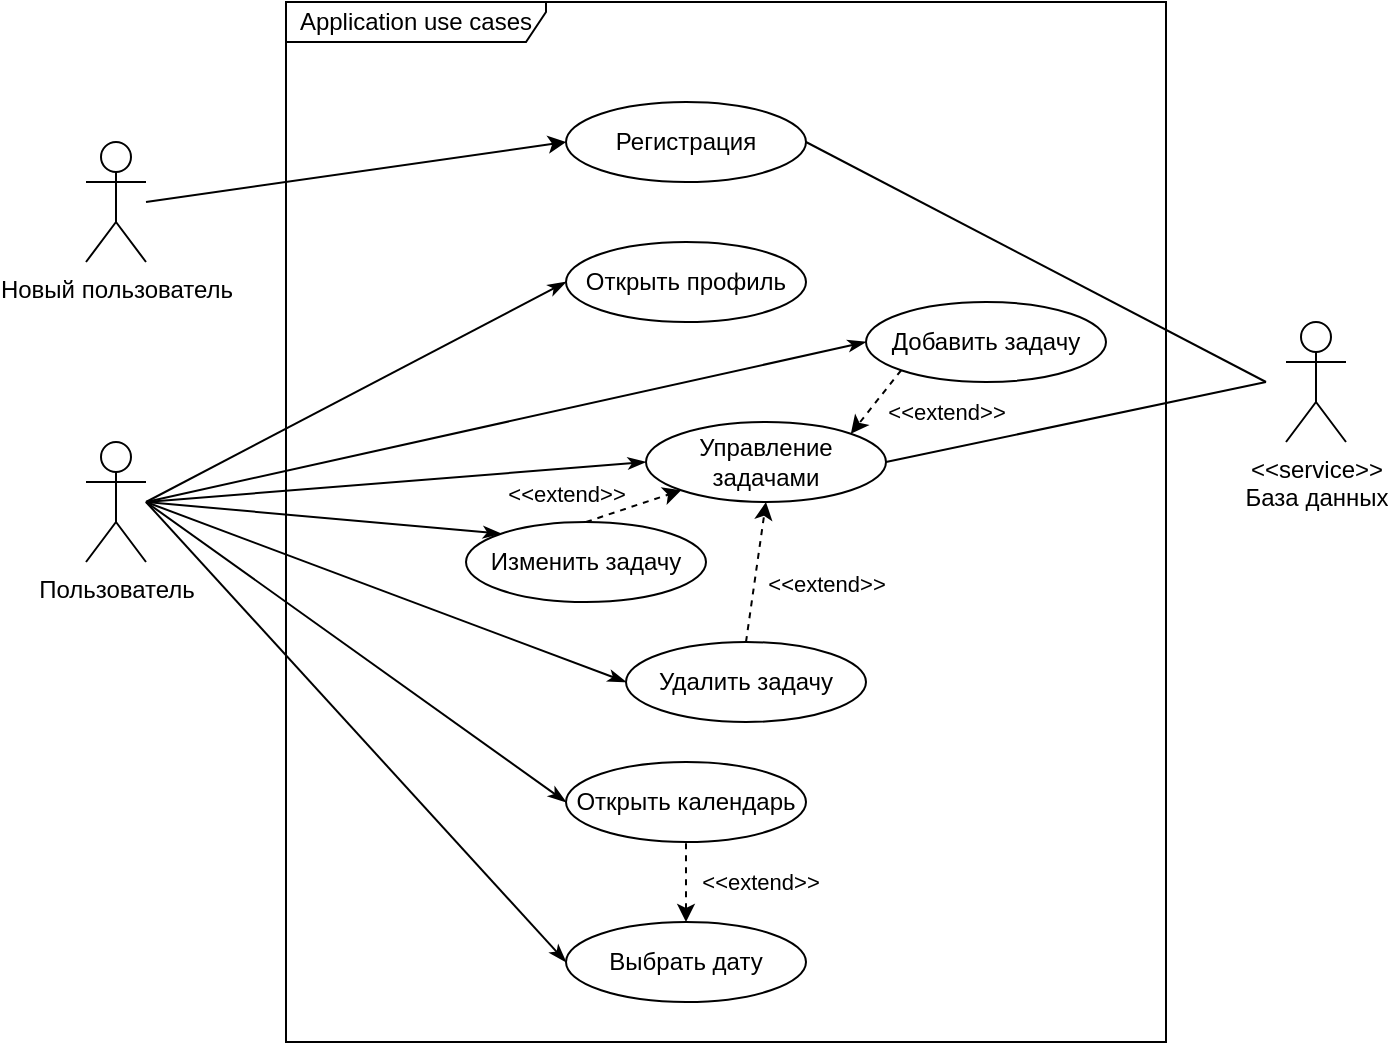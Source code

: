 <mxfile version="13.7.9" type="device"><diagram id="R4jjD5d8gr7cD4DYlYF9" name="Page-1"><mxGraphModel dx="946" dy="672" grid="1" gridSize="10" guides="1" tooltips="1" connect="1" arrows="1" fold="1" page="1" pageScale="1" pageWidth="827" pageHeight="583" math="0" shadow="0"><root><mxCell id="0"/><mxCell id="1" parent="0"/><mxCell id="eelm_YfpWXfoTqJ0bry0-2" value="Application use cases" style="shape=umlFrame;whiteSpace=wrap;html=1;width=130;height=20;" parent="1" vertex="1"><mxGeometry x="199" y="30" width="440" height="520" as="geometry"/></mxCell><mxCell id="eelm_YfpWXfoTqJ0bry0-4" value="Пользователь" style="shape=umlActor;verticalLabelPosition=bottom;verticalAlign=top;html=1;" parent="1" vertex="1"><mxGeometry x="99" y="250" width="30" height="60" as="geometry"/></mxCell><mxCell id="eelm_YfpWXfoTqJ0bry0-6" value="Открыть профиль" style="ellipse;whiteSpace=wrap;html=1;" parent="1" vertex="1"><mxGeometry x="339" y="150" width="120" height="40" as="geometry"/></mxCell><mxCell id="eelm_YfpWXfoTqJ0bry0-7" value="Управление задачами" style="ellipse;whiteSpace=wrap;html=1;" parent="1" vertex="1"><mxGeometry x="379" y="240" width="120" height="40" as="geometry"/></mxCell><mxCell id="f_RajqY4FxAzIxaoAvmJ-13" style="rounded=0;orthogonalLoop=1;jettySize=auto;html=1;exitX=0.5;exitY=0;exitDx=0;exitDy=0;entryX=0;entryY=1;entryDx=0;entryDy=0;dashed=1;endArrow=classic;endFill=1;startArrow=none;startFill=0;" edge="1" parent="1" source="eelm_YfpWXfoTqJ0bry0-8" target="eelm_YfpWXfoTqJ0bry0-7"><mxGeometry relative="1" as="geometry"/></mxCell><mxCell id="f_RajqY4FxAzIxaoAvmJ-17" value="&amp;lt;&amp;lt;extend&amp;gt;&amp;gt;" style="edgeLabel;html=1;align=center;verticalAlign=middle;resizable=0;points=[];" vertex="1" connectable="0" parent="f_RajqY4FxAzIxaoAvmJ-13"><mxGeometry x="0.085" y="-1" relative="1" as="geometry"><mxPoint x="-35.93" y="-6.41" as="offset"/></mxGeometry></mxCell><mxCell id="eelm_YfpWXfoTqJ0bry0-8" value="Изменить задачу" style="ellipse;whiteSpace=wrap;html=1;" parent="1" vertex="1"><mxGeometry x="289" y="290" width="120" height="40" as="geometry"/></mxCell><mxCell id="eelm_YfpWXfoTqJ0bry0-9" value="Открыть календарь" style="ellipse;whiteSpace=wrap;html=1;" parent="1" vertex="1"><mxGeometry x="339" y="410" width="120" height="40" as="geometry"/></mxCell><mxCell id="eelm_YfpWXfoTqJ0bry0-20" value="" style="endArrow=classicThin;html=1;entryX=0;entryY=0.5;entryDx=0;entryDy=0;endFill=1;" parent="1" target="eelm_YfpWXfoTqJ0bry0-7" edge="1"><mxGeometry width="50" height="50" relative="1" as="geometry"><mxPoint x="129" y="280" as="sourcePoint"/><mxPoint x="279" y="280" as="targetPoint"/></mxGeometry></mxCell><mxCell id="eelm_YfpWXfoTqJ0bry0-21" value="" style="endArrow=classicThin;html=1;entryX=0;entryY=0;entryDx=0;entryDy=0;endFill=1;" parent="1" target="eelm_YfpWXfoTqJ0bry0-8" edge="1"><mxGeometry width="50" height="50" relative="1" as="geometry"><mxPoint x="129" y="280" as="sourcePoint"/><mxPoint x="259" y="120" as="targetPoint"/></mxGeometry></mxCell><mxCell id="eelm_YfpWXfoTqJ0bry0-22" value="" style="endArrow=classicThin;html=1;entryX=0;entryY=0.5;entryDx=0;entryDy=0;endFill=1;" parent="1" target="eelm_YfpWXfoTqJ0bry0-6" edge="1"><mxGeometry width="50" height="50" relative="1" as="geometry"><mxPoint x="129" y="280" as="sourcePoint"/><mxPoint x="269" y="150" as="targetPoint"/></mxGeometry></mxCell><mxCell id="f_RajqY4FxAzIxaoAvmJ-14" style="edgeStyle=none;rounded=0;orthogonalLoop=1;jettySize=auto;html=1;exitX=0.5;exitY=0;exitDx=0;exitDy=0;entryX=0.5;entryY=1;entryDx=0;entryDy=0;dashed=1;endArrow=classic;endFill=1;startArrow=none;startFill=0;" edge="1" parent="1" source="eelm_YfpWXfoTqJ0bry0-33" target="eelm_YfpWXfoTqJ0bry0-7"><mxGeometry relative="1" as="geometry"/></mxCell><mxCell id="f_RajqY4FxAzIxaoAvmJ-16" value="&amp;lt;&amp;lt;extend&amp;gt;&amp;gt;" style="edgeLabel;html=1;align=center;verticalAlign=middle;resizable=0;points=[];" vertex="1" connectable="0" parent="f_RajqY4FxAzIxaoAvmJ-14"><mxGeometry x="0.008" y="-2" relative="1" as="geometry"><mxPoint x="32.93" y="5.36" as="offset"/></mxGeometry></mxCell><mxCell id="eelm_YfpWXfoTqJ0bry0-33" value="Удалить задачу" style="ellipse;whiteSpace=wrap;html=1;" parent="1" vertex="1"><mxGeometry x="369" y="350" width="120" height="40" as="geometry"/></mxCell><mxCell id="f_RajqY4FxAzIxaoAvmJ-22" style="edgeStyle=none;rounded=0;orthogonalLoop=1;jettySize=auto;html=1;entryX=1;entryY=0.5;entryDx=0;entryDy=0;startArrow=none;startFill=0;endArrow=none;endFill=0;" edge="1" parent="1" target="f_RajqY4FxAzIxaoAvmJ-19"><mxGeometry relative="1" as="geometry"><mxPoint x="689" y="220" as="sourcePoint"/></mxGeometry></mxCell><mxCell id="f_RajqY4FxAzIxaoAvmJ-25" style="edgeStyle=none;rounded=0;orthogonalLoop=1;jettySize=auto;html=1;entryX=1;entryY=0.5;entryDx=0;entryDy=0;startArrow=none;startFill=0;endArrow=none;endFill=0;" edge="1" parent="1" target="eelm_YfpWXfoTqJ0bry0-7"><mxGeometry relative="1" as="geometry"><mxPoint x="689" y="220" as="sourcePoint"/></mxGeometry></mxCell><mxCell id="eelm_YfpWXfoTqJ0bry0-34" value="&amp;lt;&amp;lt;service&amp;gt;&amp;gt;&lt;br&gt;База данных" style="shape=umlActor;verticalLabelPosition=bottom;verticalAlign=top;html=1;" parent="1" vertex="1"><mxGeometry x="699" y="190" width="30" height="60" as="geometry"/></mxCell><mxCell id="eelm_YfpWXfoTqJ0bry0-36" value="" style="endArrow=classicThin;html=1;entryX=0;entryY=0.5;entryDx=0;entryDy=0;endFill=1;" parent="1" target="eelm_YfpWXfoTqJ0bry0-33" edge="1"><mxGeometry width="50" height="50" relative="1" as="geometry"><mxPoint x="129" y="280" as="sourcePoint"/><mxPoint x="149" y="220" as="targetPoint"/></mxGeometry></mxCell><mxCell id="f_RajqY4FxAzIxaoAvmJ-6" style="rounded=0;orthogonalLoop=1;jettySize=auto;html=1;exitX=0.5;exitY=0;exitDx=0;exitDy=0;entryX=0.5;entryY=1;entryDx=0;entryDy=0;dashed=1;startArrow=classic;startFill=1;endArrow=none;endFill=0;" edge="1" parent="1" source="f_RajqY4FxAzIxaoAvmJ-1" target="eelm_YfpWXfoTqJ0bry0-9"><mxGeometry relative="1" as="geometry"/></mxCell><mxCell id="f_RajqY4FxAzIxaoAvmJ-8" value="&amp;lt;&amp;lt;extend&amp;gt;&amp;gt;" style="edgeLabel;html=1;align=center;verticalAlign=middle;resizable=0;points=[];" vertex="1" connectable="0" parent="f_RajqY4FxAzIxaoAvmJ-6"><mxGeometry x="0.1" y="-1" relative="1" as="geometry"><mxPoint x="36" y="2" as="offset"/></mxGeometry></mxCell><mxCell id="f_RajqY4FxAzIxaoAvmJ-1" value="Выбрать дату" style="ellipse;whiteSpace=wrap;html=1;" vertex="1" parent="1"><mxGeometry x="339" y="490" width="120" height="40" as="geometry"/></mxCell><mxCell id="f_RajqY4FxAzIxaoAvmJ-4" value="" style="endArrow=classicThin;html=1;entryX=0;entryY=0.5;entryDx=0;entryDy=0;endFill=1;" edge="1" parent="1" target="eelm_YfpWXfoTqJ0bry0-9"><mxGeometry width="50" height="50" relative="1" as="geometry"><mxPoint x="129" y="280" as="sourcePoint"/><mxPoint x="292" y="290" as="targetPoint"/></mxGeometry></mxCell><mxCell id="f_RajqY4FxAzIxaoAvmJ-5" value="" style="endArrow=classicThin;html=1;entryX=0;entryY=0.5;entryDx=0;entryDy=0;endFill=1;" edge="1" parent="1" target="f_RajqY4FxAzIxaoAvmJ-1"><mxGeometry width="50" height="50" relative="1" as="geometry"><mxPoint x="129" y="280" as="sourcePoint"/><mxPoint x="302" y="340" as="targetPoint"/></mxGeometry></mxCell><mxCell id="f_RajqY4FxAzIxaoAvmJ-15" style="edgeStyle=none;rounded=0;orthogonalLoop=1;jettySize=auto;html=1;exitX=0;exitY=1;exitDx=0;exitDy=0;entryX=1;entryY=0;entryDx=0;entryDy=0;dashed=1;startArrow=none;startFill=0;endArrow=classic;endFill=1;" edge="1" parent="1" source="f_RajqY4FxAzIxaoAvmJ-10" target="eelm_YfpWXfoTqJ0bry0-7"><mxGeometry relative="1" as="geometry"/></mxCell><mxCell id="f_RajqY4FxAzIxaoAvmJ-18" value="&amp;lt;&amp;lt;extend&amp;gt;&amp;gt;" style="edgeLabel;html=1;align=center;verticalAlign=middle;resizable=0;points=[];" vertex="1" connectable="0" parent="f_RajqY4FxAzIxaoAvmJ-15"><mxGeometry x="-0.2" y="2" relative="1" as="geometry"><mxPoint x="30.8" y="7.08" as="offset"/></mxGeometry></mxCell><mxCell id="f_RajqY4FxAzIxaoAvmJ-10" value="Добавить задачу" style="ellipse;whiteSpace=wrap;html=1;" vertex="1" parent="1"><mxGeometry x="489" y="180" width="120" height="40" as="geometry"/></mxCell><mxCell id="f_RajqY4FxAzIxaoAvmJ-11" value="" style="endArrow=classicThin;html=1;entryX=0;entryY=0.5;entryDx=0;entryDy=0;endFill=1;" edge="1" parent="1" target="f_RajqY4FxAzIxaoAvmJ-10"><mxGeometry width="50" height="50" relative="1" as="geometry"><mxPoint x="129" y="280" as="sourcePoint"/><mxPoint x="339" y="160" as="targetPoint"/></mxGeometry></mxCell><mxCell id="f_RajqY4FxAzIxaoAvmJ-19" value="Регистрация" style="ellipse;whiteSpace=wrap;html=1;" vertex="1" parent="1"><mxGeometry x="339" y="80" width="120" height="40" as="geometry"/></mxCell><mxCell id="f_RajqY4FxAzIxaoAvmJ-21" style="edgeStyle=none;rounded=0;orthogonalLoop=1;jettySize=auto;html=1;entryX=0;entryY=0.5;entryDx=0;entryDy=0;" edge="1" parent="1" target="f_RajqY4FxAzIxaoAvmJ-19"><mxGeometry relative="1" as="geometry"><mxPoint x="129" y="130" as="sourcePoint"/></mxGeometry></mxCell><mxCell id="f_RajqY4FxAzIxaoAvmJ-20" value="Новый пользователь" style="shape=umlActor;verticalLabelPosition=bottom;verticalAlign=top;html=1;" vertex="1" parent="1"><mxGeometry x="99" y="100" width="30" height="60" as="geometry"/></mxCell></root></mxGraphModel></diagram></mxfile>